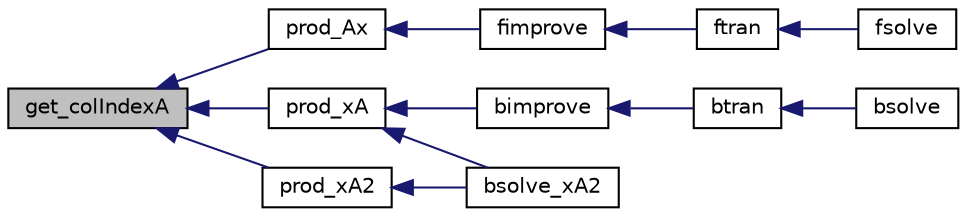 digraph "get_colIndexA"
{
  edge [fontname="Helvetica",fontsize="10",labelfontname="Helvetica",labelfontsize="10"];
  node [fontname="Helvetica",fontsize="10",shape=record];
  rankdir="LR";
  Node176 [label="get_colIndexA",height=0.2,width=0.4,color="black", fillcolor="grey75", style="filled", fontcolor="black"];
  Node176 -> Node177 [dir="back",color="midnightblue",fontsize="10",style="solid",fontname="Helvetica"];
  Node177 [label="prod_Ax",height=0.2,width=0.4,color="black", fillcolor="white", style="filled",URL="$d2/d33/build_2include_2omc_2lpsolve_2lp__matrix_8h.html#a131acfe80f62b2269f4b089f72405345"];
  Node177 -> Node178 [dir="back",color="midnightblue",fontsize="10",style="solid",fontname="Helvetica"];
  Node178 [label="fimprove",height=0.2,width=0.4,color="black", fillcolor="white", style="filled",URL="$d2/d33/build_2include_2omc_2lpsolve_2lp__matrix_8h.html#aa75cb5f463c270155ec6e92957eebacf"];
  Node178 -> Node179 [dir="back",color="midnightblue",fontsize="10",style="solid",fontname="Helvetica"];
  Node179 [label="ftran",height=0.2,width=0.4,color="black", fillcolor="white", style="filled",URL="$d2/d33/build_2include_2omc_2lpsolve_2lp__matrix_8h.html#ad6fdefeaa5d40091c7a20146fc413758"];
  Node179 -> Node180 [dir="back",color="midnightblue",fontsize="10",style="solid",fontname="Helvetica"];
  Node180 [label="fsolve",height=0.2,width=0.4,color="black", fillcolor="white", style="filled",URL="$d2/d33/build_2include_2omc_2lpsolve_2lp__matrix_8h.html#a67a365057ddfb006dc73ced0f96d185a"];
  Node176 -> Node181 [dir="back",color="midnightblue",fontsize="10",style="solid",fontname="Helvetica"];
  Node181 [label="prod_xA",height=0.2,width=0.4,color="black", fillcolor="white", style="filled",URL="$d2/d33/build_2include_2omc_2lpsolve_2lp__matrix_8h.html#af9acadda0286df191bd2b08c7811336b"];
  Node181 -> Node182 [dir="back",color="midnightblue",fontsize="10",style="solid",fontname="Helvetica"];
  Node182 [label="bimprove",height=0.2,width=0.4,color="black", fillcolor="white", style="filled",URL="$d2/d33/build_2include_2omc_2lpsolve_2lp__matrix_8h.html#ae7cc653a31196d36336ad55816da1fa3"];
  Node182 -> Node183 [dir="back",color="midnightblue",fontsize="10",style="solid",fontname="Helvetica"];
  Node183 [label="btran",height=0.2,width=0.4,color="black", fillcolor="white", style="filled",URL="$d2/d33/build_2include_2omc_2lpsolve_2lp__matrix_8h.html#a8ee65a8e3a97d6cd8fcdbf4112d304a5"];
  Node183 -> Node184 [dir="back",color="midnightblue",fontsize="10",style="solid",fontname="Helvetica"];
  Node184 [label="bsolve",height=0.2,width=0.4,color="black", fillcolor="white", style="filled",URL="$d2/d33/build_2include_2omc_2lpsolve_2lp__matrix_8h.html#adbd3fb78087dea9e6c99722365794300"];
  Node181 -> Node185 [dir="back",color="midnightblue",fontsize="10",style="solid",fontname="Helvetica"];
  Node185 [label="bsolve_xA2",height=0.2,width=0.4,color="black", fillcolor="white", style="filled",URL="$d2/d33/build_2include_2omc_2lpsolve_2lp__matrix_8h.html#aab8ddf7d43813a9046d1453a66acf9a2"];
  Node176 -> Node186 [dir="back",color="midnightblue",fontsize="10",style="solid",fontname="Helvetica"];
  Node186 [label="prod_xA2",height=0.2,width=0.4,color="black", fillcolor="white", style="filled",URL="$d2/d33/build_2include_2omc_2lpsolve_2lp__matrix_8h.html#a1911c23e73296b0dd5ef561b7acf4530"];
  Node186 -> Node185 [dir="back",color="midnightblue",fontsize="10",style="solid",fontname="Helvetica"];
}
